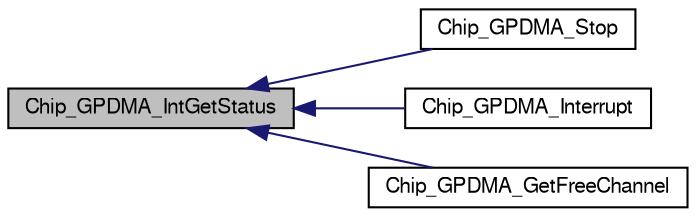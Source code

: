 digraph "Chip_GPDMA_IntGetStatus"
{
  edge [fontname="FreeSans",fontsize="10",labelfontname="FreeSans",labelfontsize="10"];
  node [fontname="FreeSans",fontsize="10",shape=record];
  rankdir="LR";
  Node1 [label="Chip_GPDMA_IntGetStatus",height=0.2,width=0.4,color="black", fillcolor="grey75", style="filled", fontcolor="black"];
  Node1 -> Node2 [dir="back",color="midnightblue",fontsize="10",style="solid"];
  Node2 [label="Chip_GPDMA_Stop",height=0.2,width=0.4,color="black", fillcolor="white", style="filled",URL="$group__GPDMA__17XX__40XX.html#gafa887387f85205ecacc3220700b49d0d",tooltip="Stop a stream DMA transfer. "];
  Node1 -> Node3 [dir="back",color="midnightblue",fontsize="10",style="solid"];
  Node3 [label="Chip_GPDMA_Interrupt",height=0.2,width=0.4,color="black", fillcolor="white", style="filled",URL="$group__GPDMA__17XX__40XX.html#ga986bb4a0d10a05ff6284fff871fb86c6",tooltip="The GPDMA stream interrupt status checking. "];
  Node1 -> Node4 [dir="back",color="midnightblue",fontsize="10",style="solid"];
  Node4 [label="Chip_GPDMA_GetFreeChannel",height=0.2,width=0.4,color="black", fillcolor="white", style="filled",URL="$group__GPDMA__17XX__40XX.html#ga55ff3d61ec382dbec4775bed2db2cde2",tooltip="Get a free GPDMA channel for one DMA connection. "];
}
